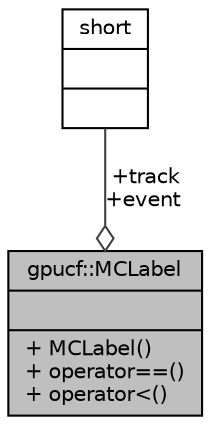 digraph "gpucf::MCLabel"
{
 // INTERACTIVE_SVG=YES
  bgcolor="transparent";
  edge [fontname="Helvetica",fontsize="10",labelfontname="Helvetica",labelfontsize="10"];
  node [fontname="Helvetica",fontsize="10",shape=record];
  Node1 [label="{gpucf::MCLabel\n||+ MCLabel()\l+ operator==()\l+ operator\<()\l}",height=0.2,width=0.4,color="black", fillcolor="grey75", style="filled", fontcolor="black"];
  Node2 -> Node1 [color="grey25",fontsize="10",style="solid",label=" +track\n+event" ,arrowhead="odiamond",fontname="Helvetica"];
  Node2 [label="{short\n||}",height=0.2,width=0.4,color="black",URL="$dc/d10/classshort.html"];
}
